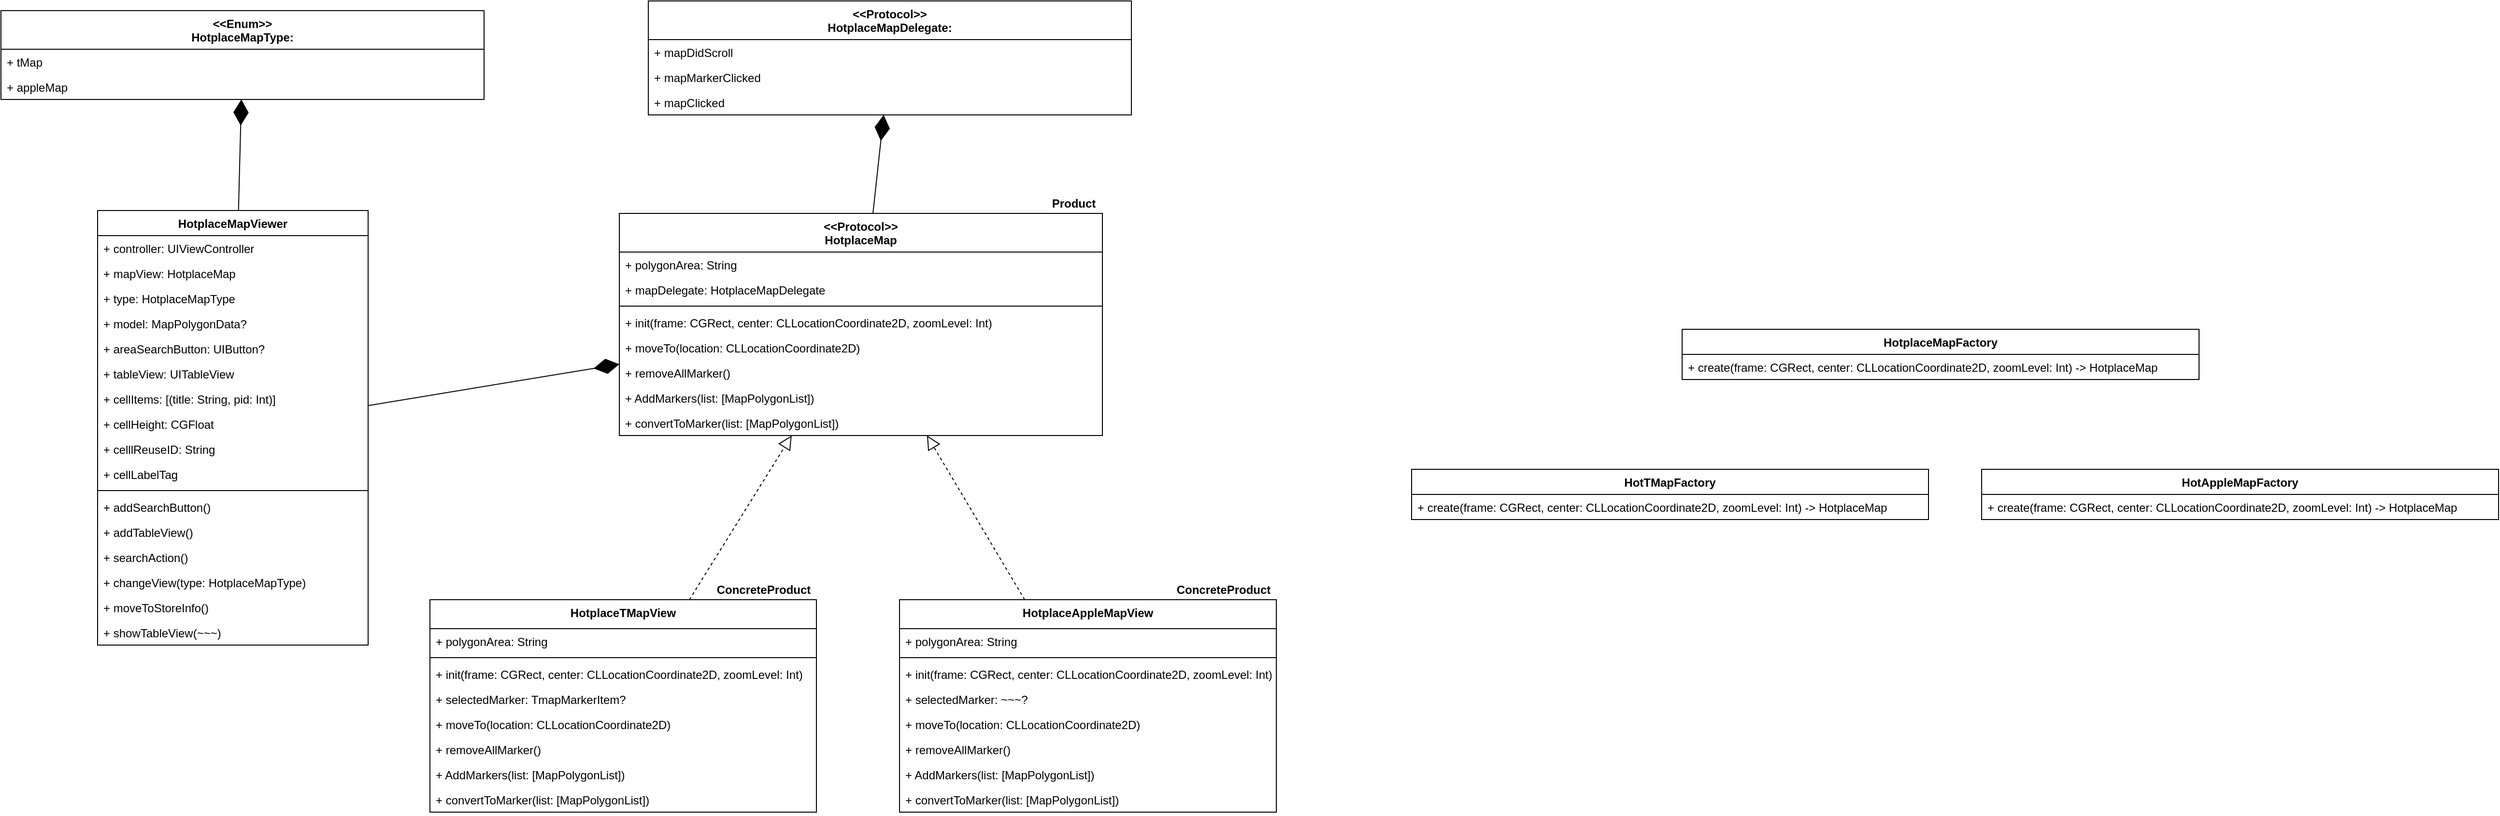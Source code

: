 <mxfile version="13.9.2" type="device"><diagram id="duA6zA0Yu60M0lhS608o" name="Page-1"><mxGraphModel dx="2040" dy="1160" grid="1" gridSize="10" guides="1" tooltips="1" connect="1" arrows="1" fold="1" page="1" pageScale="1" pageWidth="827" pageHeight="1169" math="0" shadow="0"><root><mxCell id="0"/><mxCell id="1" parent="0"/><mxCell id="Y10bBYNtIxr-PKKX7VeJ-1" value="&lt;&lt;Protocol&gt;&gt;&#xa;HotplaceMap" style="swimlane;fontStyle=1;align=center;verticalAlign=top;childLayout=stackLayout;horizontal=1;startSize=40;horizontalStack=0;resizeParent=1;resizeParentMax=0;resizeLast=0;collapsible=1;marginBottom=0;" vertex="1" parent="1"><mxGeometry x="210" y="320" width="500" height="230" as="geometry"/></mxCell><mxCell id="Y10bBYNtIxr-PKKX7VeJ-2" value="+ polygonArea: String" style="text;strokeColor=none;fillColor=none;align=left;verticalAlign=top;spacingLeft=4;spacingRight=4;overflow=hidden;rotatable=0;points=[[0,0.5],[1,0.5]];portConstraint=eastwest;" vertex="1" parent="Y10bBYNtIxr-PKKX7VeJ-1"><mxGeometry y="40" width="500" height="26" as="geometry"/></mxCell><mxCell id="Y10bBYNtIxr-PKKX7VeJ-92" value="+ mapDelegate: HotplaceMapDelegate" style="text;strokeColor=none;fillColor=none;align=left;verticalAlign=top;spacingLeft=4;spacingRight=4;overflow=hidden;rotatable=0;points=[[0,0.5],[1,0.5]];portConstraint=eastwest;" vertex="1" parent="Y10bBYNtIxr-PKKX7VeJ-1"><mxGeometry y="66" width="500" height="26" as="geometry"/></mxCell><mxCell id="Y10bBYNtIxr-PKKX7VeJ-3" value="" style="line;strokeWidth=1;fillColor=none;align=left;verticalAlign=middle;spacingTop=-1;spacingLeft=3;spacingRight=3;rotatable=0;labelPosition=right;points=[];portConstraint=eastwest;" vertex="1" parent="Y10bBYNtIxr-PKKX7VeJ-1"><mxGeometry y="92" width="500" height="8" as="geometry"/></mxCell><mxCell id="Y10bBYNtIxr-PKKX7VeJ-4" value="+ init(frame: CGRect, center: CLLocationCoordinate2D, zoomLevel: Int)" style="text;strokeColor=none;fillColor=none;align=left;verticalAlign=top;spacingLeft=4;spacingRight=4;overflow=hidden;rotatable=0;points=[[0,0.5],[1,0.5]];portConstraint=eastwest;" vertex="1" parent="Y10bBYNtIxr-PKKX7VeJ-1"><mxGeometry y="100" width="500" height="26" as="geometry"/></mxCell><mxCell id="Y10bBYNtIxr-PKKX7VeJ-5" value="+ moveTo(location: CLLocationCoordinate2D)" style="text;strokeColor=none;fillColor=none;align=left;verticalAlign=top;spacingLeft=4;spacingRight=4;overflow=hidden;rotatable=0;points=[[0,0.5],[1,0.5]];portConstraint=eastwest;" vertex="1" parent="Y10bBYNtIxr-PKKX7VeJ-1"><mxGeometry y="126" width="500" height="26" as="geometry"/></mxCell><mxCell id="Y10bBYNtIxr-PKKX7VeJ-6" value="+ removeAllMarker()" style="text;strokeColor=none;fillColor=none;align=left;verticalAlign=top;spacingLeft=4;spacingRight=4;overflow=hidden;rotatable=0;points=[[0,0.5],[1,0.5]];portConstraint=eastwest;" vertex="1" parent="Y10bBYNtIxr-PKKX7VeJ-1"><mxGeometry y="152" width="500" height="26" as="geometry"/></mxCell><mxCell id="Y10bBYNtIxr-PKKX7VeJ-7" value="+ AddMarkers(list: [MapPolygonList])" style="text;strokeColor=none;fillColor=none;align=left;verticalAlign=top;spacingLeft=4;spacingRight=4;overflow=hidden;rotatable=0;points=[[0,0.5],[1,0.5]];portConstraint=eastwest;" vertex="1" parent="Y10bBYNtIxr-PKKX7VeJ-1"><mxGeometry y="178" width="500" height="26" as="geometry"/></mxCell><mxCell id="Y10bBYNtIxr-PKKX7VeJ-8" value="+ convertToMarker(list: [MapPolygonList])" style="text;strokeColor=none;fillColor=none;align=left;verticalAlign=top;spacingLeft=4;spacingRight=4;overflow=hidden;rotatable=0;points=[[0,0.5],[1,0.5]];portConstraint=eastwest;" vertex="1" parent="Y10bBYNtIxr-PKKX7VeJ-1"><mxGeometry y="204" width="500" height="26" as="geometry"/></mxCell><mxCell id="Y10bBYNtIxr-PKKX7VeJ-11" value="HotplaceMapViewer" style="swimlane;fontStyle=1;align=center;verticalAlign=top;childLayout=stackLayout;horizontal=1;startSize=26;horizontalStack=0;resizeParent=1;resizeParentMax=0;resizeLast=0;collapsible=1;marginBottom=0;" vertex="1" parent="1"><mxGeometry x="-330" y="317" width="280" height="450" as="geometry"/></mxCell><mxCell id="Y10bBYNtIxr-PKKX7VeJ-12" value="+ controller: UIViewController" style="text;strokeColor=none;fillColor=none;align=left;verticalAlign=top;spacingLeft=4;spacingRight=4;overflow=hidden;rotatable=0;points=[[0,0.5],[1,0.5]];portConstraint=eastwest;" vertex="1" parent="Y10bBYNtIxr-PKKX7VeJ-11"><mxGeometry y="26" width="280" height="26" as="geometry"/></mxCell><mxCell id="Y10bBYNtIxr-PKKX7VeJ-61" value="+ mapView: HotplaceMap" style="text;strokeColor=none;fillColor=none;align=left;verticalAlign=top;spacingLeft=4;spacingRight=4;overflow=hidden;rotatable=0;points=[[0,0.5],[1,0.5]];portConstraint=eastwest;" vertex="1" parent="Y10bBYNtIxr-PKKX7VeJ-11"><mxGeometry y="52" width="280" height="26" as="geometry"/></mxCell><mxCell id="Y10bBYNtIxr-PKKX7VeJ-72" value="+ type: HotplaceMapType" style="text;strokeColor=none;fillColor=none;align=left;verticalAlign=top;spacingLeft=4;spacingRight=4;overflow=hidden;rotatable=0;points=[[0,0.5],[1,0.5]];portConstraint=eastwest;" vertex="1" parent="Y10bBYNtIxr-PKKX7VeJ-11"><mxGeometry y="78" width="280" height="26" as="geometry"/></mxCell><mxCell id="Y10bBYNtIxr-PKKX7VeJ-74" value="+ model: MapPolygonData?" style="text;strokeColor=none;fillColor=none;align=left;verticalAlign=top;spacingLeft=4;spacingRight=4;overflow=hidden;rotatable=0;points=[[0,0.5],[1,0.5]];portConstraint=eastwest;" vertex="1" parent="Y10bBYNtIxr-PKKX7VeJ-11"><mxGeometry y="104" width="280" height="26" as="geometry"/></mxCell><mxCell id="Y10bBYNtIxr-PKKX7VeJ-80" value="+ areaSearchButton: UIButton?" style="text;strokeColor=none;fillColor=none;align=left;verticalAlign=top;spacingLeft=4;spacingRight=4;overflow=hidden;rotatable=0;points=[[0,0.5],[1,0.5]];portConstraint=eastwest;" vertex="1" parent="Y10bBYNtIxr-PKKX7VeJ-11"><mxGeometry y="130" width="280" height="26" as="geometry"/></mxCell><mxCell id="Y10bBYNtIxr-PKKX7VeJ-75" value="+ tableView: UITableView" style="text;strokeColor=none;fillColor=none;align=left;verticalAlign=top;spacingLeft=4;spacingRight=4;overflow=hidden;rotatable=0;points=[[0,0.5],[1,0.5]];portConstraint=eastwest;" vertex="1" parent="Y10bBYNtIxr-PKKX7VeJ-11"><mxGeometry y="156" width="280" height="26" as="geometry"/></mxCell><mxCell id="Y10bBYNtIxr-PKKX7VeJ-79" value="+ cellItems: [(title: String, pid: Int)]" style="text;strokeColor=none;fillColor=none;align=left;verticalAlign=top;spacingLeft=4;spacingRight=4;overflow=hidden;rotatable=0;points=[[0,0.5],[1,0.5]];portConstraint=eastwest;" vertex="1" parent="Y10bBYNtIxr-PKKX7VeJ-11"><mxGeometry y="182" width="280" height="26" as="geometry"/></mxCell><mxCell id="Y10bBYNtIxr-PKKX7VeJ-78" value="+ cellHeight: CGFloat" style="text;strokeColor=none;fillColor=none;align=left;verticalAlign=top;spacingLeft=4;spacingRight=4;overflow=hidden;rotatable=0;points=[[0,0.5],[1,0.5]];portConstraint=eastwest;" vertex="1" parent="Y10bBYNtIxr-PKKX7VeJ-11"><mxGeometry y="208" width="280" height="26" as="geometry"/></mxCell><mxCell id="Y10bBYNtIxr-PKKX7VeJ-77" value="+ celllReuseID: String" style="text;strokeColor=none;fillColor=none;align=left;verticalAlign=top;spacingLeft=4;spacingRight=4;overflow=hidden;rotatable=0;points=[[0,0.5],[1,0.5]];portConstraint=eastwest;" vertex="1" parent="Y10bBYNtIxr-PKKX7VeJ-11"><mxGeometry y="234" width="280" height="26" as="geometry"/></mxCell><mxCell id="Y10bBYNtIxr-PKKX7VeJ-76" value="+ cellLabelTag" style="text;strokeColor=none;fillColor=none;align=left;verticalAlign=top;spacingLeft=4;spacingRight=4;overflow=hidden;rotatable=0;points=[[0,0.5],[1,0.5]];portConstraint=eastwest;" vertex="1" parent="Y10bBYNtIxr-PKKX7VeJ-11"><mxGeometry y="260" width="280" height="26" as="geometry"/></mxCell><mxCell id="Y10bBYNtIxr-PKKX7VeJ-13" value="" style="line;strokeWidth=1;fillColor=none;align=left;verticalAlign=middle;spacingTop=-1;spacingLeft=3;spacingRight=3;rotatable=0;labelPosition=right;points=[];portConstraint=eastwest;" vertex="1" parent="Y10bBYNtIxr-PKKX7VeJ-11"><mxGeometry y="286" width="280" height="8" as="geometry"/></mxCell><mxCell id="Y10bBYNtIxr-PKKX7VeJ-14" value="+ addSearchButton()" style="text;strokeColor=none;fillColor=none;align=left;verticalAlign=top;spacingLeft=4;spacingRight=4;overflow=hidden;rotatable=0;points=[[0,0.5],[1,0.5]];portConstraint=eastwest;" vertex="1" parent="Y10bBYNtIxr-PKKX7VeJ-11"><mxGeometry y="294" width="280" height="26" as="geometry"/></mxCell><mxCell id="Y10bBYNtIxr-PKKX7VeJ-73" value="+ addTableView()" style="text;strokeColor=none;fillColor=none;align=left;verticalAlign=top;spacingLeft=4;spacingRight=4;overflow=hidden;rotatable=0;points=[[0,0.5],[1,0.5]];portConstraint=eastwest;" vertex="1" parent="Y10bBYNtIxr-PKKX7VeJ-11"><mxGeometry y="320" width="280" height="26" as="geometry"/></mxCell><mxCell id="Y10bBYNtIxr-PKKX7VeJ-15" value="+ searchAction()" style="text;strokeColor=none;fillColor=none;align=left;verticalAlign=top;spacingLeft=4;spacingRight=4;overflow=hidden;rotatable=0;points=[[0,0.5],[1,0.5]];portConstraint=eastwest;" vertex="1" parent="Y10bBYNtIxr-PKKX7VeJ-11"><mxGeometry y="346" width="280" height="26" as="geometry"/></mxCell><mxCell id="Y10bBYNtIxr-PKKX7VeJ-62" value="+ changeView(type: HotplaceMapType)" style="text;strokeColor=none;fillColor=none;align=left;verticalAlign=top;spacingLeft=4;spacingRight=4;overflow=hidden;rotatable=0;points=[[0,0.5],[1,0.5]];portConstraint=eastwest;" vertex="1" parent="Y10bBYNtIxr-PKKX7VeJ-11"><mxGeometry y="372" width="280" height="26" as="geometry"/></mxCell><mxCell id="Y10bBYNtIxr-PKKX7VeJ-16" value="+ moveToStoreInfo()" style="text;strokeColor=none;fillColor=none;align=left;verticalAlign=top;spacingLeft=4;spacingRight=4;overflow=hidden;rotatable=0;points=[[0,0.5],[1,0.5]];portConstraint=eastwest;" vertex="1" parent="Y10bBYNtIxr-PKKX7VeJ-11"><mxGeometry y="398" width="280" height="26" as="geometry"/></mxCell><mxCell id="Y10bBYNtIxr-PKKX7VeJ-17" value="+ showTableView(~~~)" style="text;strokeColor=none;fillColor=none;align=left;verticalAlign=top;spacingLeft=4;spacingRight=4;overflow=hidden;rotatable=0;points=[[0,0.5],[1,0.5]];portConstraint=eastwest;" vertex="1" parent="Y10bBYNtIxr-PKKX7VeJ-11"><mxGeometry y="424" width="280" height="26" as="geometry"/></mxCell><mxCell id="Y10bBYNtIxr-PKKX7VeJ-20" value="Product" style="text;html=1;align=center;verticalAlign=middle;resizable=0;points=[];autosize=1;fontStyle=1" vertex="1" parent="1"><mxGeometry x="650" y="300" width="60" height="20" as="geometry"/></mxCell><mxCell id="Y10bBYNtIxr-PKKX7VeJ-21" value="HotplaceTMapView" style="swimlane;fontStyle=1;align=center;verticalAlign=top;childLayout=stackLayout;horizontal=1;startSize=30;horizontalStack=0;resizeParent=1;resizeParentMax=0;resizeLast=0;collapsible=1;marginBottom=0;" vertex="1" parent="1"><mxGeometry x="14" y="720" width="400" height="220" as="geometry"/></mxCell><mxCell id="Y10bBYNtIxr-PKKX7VeJ-22" value="+ polygonArea: String" style="text;strokeColor=none;fillColor=none;align=left;verticalAlign=top;spacingLeft=4;spacingRight=4;overflow=hidden;rotatable=0;points=[[0,0.5],[1,0.5]];portConstraint=eastwest;" vertex="1" parent="Y10bBYNtIxr-PKKX7VeJ-21"><mxGeometry y="30" width="400" height="26" as="geometry"/></mxCell><mxCell id="Y10bBYNtIxr-PKKX7VeJ-23" value="" style="line;strokeWidth=1;fillColor=none;align=left;verticalAlign=middle;spacingTop=-1;spacingLeft=3;spacingRight=3;rotatable=0;labelPosition=right;points=[];portConstraint=eastwest;" vertex="1" parent="Y10bBYNtIxr-PKKX7VeJ-21"><mxGeometry y="56" width="400" height="8" as="geometry"/></mxCell><mxCell id="Y10bBYNtIxr-PKKX7VeJ-24" value="+ init(frame: CGRect, center: CLLocationCoordinate2D, zoomLevel: Int)" style="text;strokeColor=none;fillColor=none;align=left;verticalAlign=top;spacingLeft=4;spacingRight=4;overflow=hidden;rotatable=0;points=[[0,0.5],[1,0.5]];portConstraint=eastwest;" vertex="1" parent="Y10bBYNtIxr-PKKX7VeJ-21"><mxGeometry y="64" width="400" height="26" as="geometry"/></mxCell><mxCell id="Y10bBYNtIxr-PKKX7VeJ-96" value="+ selectedMarker: TmapMarkerItem?" style="text;strokeColor=none;fillColor=none;align=left;verticalAlign=top;spacingLeft=4;spacingRight=4;overflow=hidden;rotatable=0;points=[[0,0.5],[1,0.5]];portConstraint=eastwest;" vertex="1" parent="Y10bBYNtIxr-PKKX7VeJ-21"><mxGeometry y="90" width="400" height="26" as="geometry"/></mxCell><mxCell id="Y10bBYNtIxr-PKKX7VeJ-25" value="+ moveTo(location: CLLocationCoordinate2D)" style="text;strokeColor=none;fillColor=none;align=left;verticalAlign=top;spacingLeft=4;spacingRight=4;overflow=hidden;rotatable=0;points=[[0,0.5],[1,0.5]];portConstraint=eastwest;" vertex="1" parent="Y10bBYNtIxr-PKKX7VeJ-21"><mxGeometry y="116" width="400" height="26" as="geometry"/></mxCell><mxCell id="Y10bBYNtIxr-PKKX7VeJ-26" value="+ removeAllMarker()" style="text;strokeColor=none;fillColor=none;align=left;verticalAlign=top;spacingLeft=4;spacingRight=4;overflow=hidden;rotatable=0;points=[[0,0.5],[1,0.5]];portConstraint=eastwest;" vertex="1" parent="Y10bBYNtIxr-PKKX7VeJ-21"><mxGeometry y="142" width="400" height="26" as="geometry"/></mxCell><mxCell id="Y10bBYNtIxr-PKKX7VeJ-27" value="+ AddMarkers(list: [MapPolygonList])" style="text;strokeColor=none;fillColor=none;align=left;verticalAlign=top;spacingLeft=4;spacingRight=4;overflow=hidden;rotatable=0;points=[[0,0.5],[1,0.5]];portConstraint=eastwest;" vertex="1" parent="Y10bBYNtIxr-PKKX7VeJ-21"><mxGeometry y="168" width="400" height="26" as="geometry"/></mxCell><mxCell id="Y10bBYNtIxr-PKKX7VeJ-28" value="+ convertToMarker(list: [MapPolygonList])" style="text;strokeColor=none;fillColor=none;align=left;verticalAlign=top;spacingLeft=4;spacingRight=4;overflow=hidden;rotatable=0;points=[[0,0.5],[1,0.5]];portConstraint=eastwest;" vertex="1" parent="Y10bBYNtIxr-PKKX7VeJ-21"><mxGeometry y="194" width="400" height="26" as="geometry"/></mxCell><mxCell id="Y10bBYNtIxr-PKKX7VeJ-41" value="HotplaceAppleMapView" style="swimlane;fontStyle=1;align=center;verticalAlign=top;childLayout=stackLayout;horizontal=1;startSize=30;horizontalStack=0;resizeParent=1;resizeParentMax=0;resizeLast=0;collapsible=1;marginBottom=0;" vertex="1" parent="1"><mxGeometry x="500" y="720" width="390" height="220" as="geometry"/></mxCell><mxCell id="Y10bBYNtIxr-PKKX7VeJ-42" value="+ polygonArea: String" style="text;strokeColor=none;fillColor=none;align=left;verticalAlign=top;spacingLeft=4;spacingRight=4;overflow=hidden;rotatable=0;points=[[0,0.5],[1,0.5]];portConstraint=eastwest;" vertex="1" parent="Y10bBYNtIxr-PKKX7VeJ-41"><mxGeometry y="30" width="390" height="26" as="geometry"/></mxCell><mxCell id="Y10bBYNtIxr-PKKX7VeJ-43" value="" style="line;strokeWidth=1;fillColor=none;align=left;verticalAlign=middle;spacingTop=-1;spacingLeft=3;spacingRight=3;rotatable=0;labelPosition=right;points=[];portConstraint=eastwest;" vertex="1" parent="Y10bBYNtIxr-PKKX7VeJ-41"><mxGeometry y="56" width="390" height="8" as="geometry"/></mxCell><mxCell id="Y10bBYNtIxr-PKKX7VeJ-44" value="+ init(frame: CGRect, center: CLLocationCoordinate2D, zoomLevel: Int)" style="text;strokeColor=none;fillColor=none;align=left;verticalAlign=top;spacingLeft=4;spacingRight=4;overflow=hidden;rotatable=0;points=[[0,0.5],[1,0.5]];portConstraint=eastwest;" vertex="1" parent="Y10bBYNtIxr-PKKX7VeJ-41"><mxGeometry y="64" width="390" height="26" as="geometry"/></mxCell><mxCell id="Y10bBYNtIxr-PKKX7VeJ-97" value="+ selectedMarker: ~~~?" style="text;strokeColor=none;fillColor=none;align=left;verticalAlign=top;spacingLeft=4;spacingRight=4;overflow=hidden;rotatable=0;points=[[0,0.5],[1,0.5]];portConstraint=eastwest;" vertex="1" parent="Y10bBYNtIxr-PKKX7VeJ-41"><mxGeometry y="90" width="390" height="26" as="geometry"/></mxCell><mxCell id="Y10bBYNtIxr-PKKX7VeJ-45" value="+ moveTo(location: CLLocationCoordinate2D)" style="text;strokeColor=none;fillColor=none;align=left;verticalAlign=top;spacingLeft=4;spacingRight=4;overflow=hidden;rotatable=0;points=[[0,0.5],[1,0.5]];portConstraint=eastwest;" vertex="1" parent="Y10bBYNtIxr-PKKX7VeJ-41"><mxGeometry y="116" width="390" height="26" as="geometry"/></mxCell><mxCell id="Y10bBYNtIxr-PKKX7VeJ-46" value="+ removeAllMarker()" style="text;strokeColor=none;fillColor=none;align=left;verticalAlign=top;spacingLeft=4;spacingRight=4;overflow=hidden;rotatable=0;points=[[0,0.5],[1,0.5]];portConstraint=eastwest;" vertex="1" parent="Y10bBYNtIxr-PKKX7VeJ-41"><mxGeometry y="142" width="390" height="26" as="geometry"/></mxCell><mxCell id="Y10bBYNtIxr-PKKX7VeJ-47" value="+ AddMarkers(list: [MapPolygonList])" style="text;strokeColor=none;fillColor=none;align=left;verticalAlign=top;spacingLeft=4;spacingRight=4;overflow=hidden;rotatable=0;points=[[0,0.5],[1,0.5]];portConstraint=eastwest;" vertex="1" parent="Y10bBYNtIxr-PKKX7VeJ-41"><mxGeometry y="168" width="390" height="26" as="geometry"/></mxCell><mxCell id="Y10bBYNtIxr-PKKX7VeJ-48" value="+ convertToMarker(list: [MapPolygonList])" style="text;strokeColor=none;fillColor=none;align=left;verticalAlign=top;spacingLeft=4;spacingRight=4;overflow=hidden;rotatable=0;points=[[0,0.5],[1,0.5]];portConstraint=eastwest;" vertex="1" parent="Y10bBYNtIxr-PKKX7VeJ-41"><mxGeometry y="194" width="390" height="26" as="geometry"/></mxCell><mxCell id="Y10bBYNtIxr-PKKX7VeJ-52" value="" style="endArrow=block;dashed=1;endFill=0;endSize=12;html=1;" edge="1" parent="1" source="Y10bBYNtIxr-PKKX7VeJ-21" target="Y10bBYNtIxr-PKKX7VeJ-1"><mxGeometry width="160" relative="1" as="geometry"><mxPoint x="300" y="650" as="sourcePoint"/><mxPoint x="460" y="650" as="targetPoint"/></mxGeometry></mxCell><mxCell id="Y10bBYNtIxr-PKKX7VeJ-53" value="" style="endArrow=block;dashed=1;endFill=0;endSize=12;html=1;" edge="1" parent="1" source="Y10bBYNtIxr-PKKX7VeJ-41" target="Y10bBYNtIxr-PKKX7VeJ-1"><mxGeometry width="160" relative="1" as="geometry"><mxPoint x="316.261" y="730" as="sourcePoint"/><mxPoint x="395.005" y="586" as="targetPoint"/></mxGeometry></mxCell><mxCell id="Y10bBYNtIxr-PKKX7VeJ-54" value="ConcreteProduct" style="text;html=1;align=center;verticalAlign=middle;resizable=0;points=[];autosize=1;fontStyle=1" vertex="1" parent="1"><mxGeometry x="304" y="700" width="110" height="20" as="geometry"/></mxCell><mxCell id="Y10bBYNtIxr-PKKX7VeJ-55" value="ConcreteProduct" style="text;html=1;align=center;verticalAlign=middle;resizable=0;points=[];autosize=1;fontStyle=1" vertex="1" parent="1"><mxGeometry x="780" y="700" width="110" height="20" as="geometry"/></mxCell><mxCell id="Y10bBYNtIxr-PKKX7VeJ-56" value="HotplaceMapFactory" style="swimlane;fontStyle=1;align=center;verticalAlign=top;childLayout=stackLayout;horizontal=1;startSize=26;horizontalStack=0;resizeParent=1;resizeParentMax=0;resizeLast=0;collapsible=1;marginBottom=0;" vertex="1" parent="1"><mxGeometry x="1310" y="440" width="535" height="52" as="geometry"/></mxCell><mxCell id="Y10bBYNtIxr-PKKX7VeJ-59" value="+ create(frame: CGRect, center: CLLocationCoordinate2D, zoomLevel: Int) -&gt; HotplaceMap" style="text;strokeColor=none;fillColor=none;align=left;verticalAlign=top;spacingLeft=4;spacingRight=4;overflow=hidden;rotatable=0;points=[[0,0.5],[1,0.5]];portConstraint=eastwest;" vertex="1" parent="Y10bBYNtIxr-PKKX7VeJ-56"><mxGeometry y="26" width="535" height="26" as="geometry"/></mxCell><mxCell id="Y10bBYNtIxr-PKKX7VeJ-63" value="&lt;&lt;Enum&gt;&gt;&#xa;HotplaceMapType:" style="swimlane;fontStyle=1;align=center;verticalAlign=top;childLayout=stackLayout;horizontal=1;startSize=40;horizontalStack=0;resizeParent=1;resizeParentMax=0;resizeLast=0;collapsible=1;marginBottom=0;" vertex="1" parent="1"><mxGeometry x="-430" y="110" width="500" height="92" as="geometry"/></mxCell><mxCell id="Y10bBYNtIxr-PKKX7VeJ-64" value="+ tMap" style="text;strokeColor=none;fillColor=none;align=left;verticalAlign=top;spacingLeft=4;spacingRight=4;overflow=hidden;rotatable=0;points=[[0,0.5],[1,0.5]];portConstraint=eastwest;" vertex="1" parent="Y10bBYNtIxr-PKKX7VeJ-63"><mxGeometry y="40" width="500" height="26" as="geometry"/></mxCell><mxCell id="Y10bBYNtIxr-PKKX7VeJ-71" value="+ appleMap" style="text;strokeColor=none;fillColor=none;align=left;verticalAlign=top;spacingLeft=4;spacingRight=4;overflow=hidden;rotatable=0;points=[[0,0.5],[1,0.5]];portConstraint=eastwest;" vertex="1" parent="Y10bBYNtIxr-PKKX7VeJ-63"><mxGeometry y="66" width="500" height="26" as="geometry"/></mxCell><mxCell id="Y10bBYNtIxr-PKKX7VeJ-81" value="HotTMapFactory" style="swimlane;fontStyle=1;align=center;verticalAlign=top;childLayout=stackLayout;horizontal=1;startSize=26;horizontalStack=0;resizeParent=1;resizeParentMax=0;resizeLast=0;collapsible=1;marginBottom=0;" vertex="1" parent="1"><mxGeometry x="1030" y="585" width="535" height="52" as="geometry"/></mxCell><mxCell id="Y10bBYNtIxr-PKKX7VeJ-82" value="+ create(frame: CGRect, center: CLLocationCoordinate2D, zoomLevel: Int) -&gt; HotplaceMap" style="text;strokeColor=none;fillColor=none;align=left;verticalAlign=top;spacingLeft=4;spacingRight=4;overflow=hidden;rotatable=0;points=[[0,0.5],[1,0.5]];portConstraint=eastwest;" vertex="1" parent="Y10bBYNtIxr-PKKX7VeJ-81"><mxGeometry y="26" width="535" height="26" as="geometry"/></mxCell><mxCell id="Y10bBYNtIxr-PKKX7VeJ-83" value="HotAppleMapFactory" style="swimlane;fontStyle=1;align=center;verticalAlign=top;childLayout=stackLayout;horizontal=1;startSize=26;horizontalStack=0;resizeParent=1;resizeParentMax=0;resizeLast=0;collapsible=1;marginBottom=0;" vertex="1" parent="1"><mxGeometry x="1620" y="585" width="535" height="52" as="geometry"/></mxCell><mxCell id="Y10bBYNtIxr-PKKX7VeJ-84" value="+ create(frame: CGRect, center: CLLocationCoordinate2D, zoomLevel: Int) -&gt; HotplaceMap" style="text;strokeColor=none;fillColor=none;align=left;verticalAlign=top;spacingLeft=4;spacingRight=4;overflow=hidden;rotatable=0;points=[[0,0.5],[1,0.5]];portConstraint=eastwest;" vertex="1" parent="Y10bBYNtIxr-PKKX7VeJ-83"><mxGeometry y="26" width="535" height="26" as="geometry"/></mxCell><mxCell id="Y10bBYNtIxr-PKKX7VeJ-85" value="" style="endArrow=diamondThin;endFill=1;endSize=24;html=1;" edge="1" parent="1" source="Y10bBYNtIxr-PKKX7VeJ-11" target="Y10bBYNtIxr-PKKX7VeJ-63"><mxGeometry width="160" relative="1" as="geometry"><mxPoint x="10" y="410" as="sourcePoint"/><mxPoint x="170" y="410" as="targetPoint"/></mxGeometry></mxCell><mxCell id="Y10bBYNtIxr-PKKX7VeJ-86" value="" style="endArrow=diamondThin;endFill=1;endSize=24;html=1;" edge="1" parent="1" source="Y10bBYNtIxr-PKKX7VeJ-11" target="Y10bBYNtIxr-PKKX7VeJ-1"><mxGeometry width="160" relative="1" as="geometry"><mxPoint x="-140" y="327" as="sourcePoint"/><mxPoint x="-171.192" y="212" as="targetPoint"/></mxGeometry></mxCell><mxCell id="Y10bBYNtIxr-PKKX7VeJ-87" value="&lt;&lt;Protocol&gt;&gt;&#xa;HotplaceMapDelegate:" style="swimlane;fontStyle=1;align=center;verticalAlign=top;childLayout=stackLayout;horizontal=1;startSize=40;horizontalStack=0;resizeParent=1;resizeParentMax=0;resizeLast=0;collapsible=1;marginBottom=0;" vertex="1" parent="1"><mxGeometry x="240" y="100" width="500" height="118" as="geometry"/></mxCell><mxCell id="Y10bBYNtIxr-PKKX7VeJ-88" value="+ mapDidScroll" style="text;strokeColor=none;fillColor=none;align=left;verticalAlign=top;spacingLeft=4;spacingRight=4;overflow=hidden;rotatable=0;points=[[0,0.5],[1,0.5]];portConstraint=eastwest;" vertex="1" parent="Y10bBYNtIxr-PKKX7VeJ-87"><mxGeometry y="40" width="500" height="26" as="geometry"/></mxCell><mxCell id="Y10bBYNtIxr-PKKX7VeJ-90" value="+ mapMarkerClicked" style="text;strokeColor=none;fillColor=none;align=left;verticalAlign=top;spacingLeft=4;spacingRight=4;overflow=hidden;rotatable=0;points=[[0,0.5],[1,0.5]];portConstraint=eastwest;" vertex="1" parent="Y10bBYNtIxr-PKKX7VeJ-87"><mxGeometry y="66" width="500" height="26" as="geometry"/></mxCell><mxCell id="Y10bBYNtIxr-PKKX7VeJ-91" value="+ mapClicked" style="text;strokeColor=none;fillColor=none;align=left;verticalAlign=top;spacingLeft=4;spacingRight=4;overflow=hidden;rotatable=0;points=[[0,0.5],[1,0.5]];portConstraint=eastwest;" vertex="1" parent="Y10bBYNtIxr-PKKX7VeJ-87"><mxGeometry y="92" width="500" height="26" as="geometry"/></mxCell><mxCell id="Y10bBYNtIxr-PKKX7VeJ-94" value="" style="endArrow=diamondThin;endFill=1;endSize=24;html=1;" edge="1" parent="1" source="Y10bBYNtIxr-PKKX7VeJ-1" target="Y10bBYNtIxr-PKKX7VeJ-87"><mxGeometry width="160" relative="1" as="geometry"><mxPoint x="-40" y="528.954" as="sourcePoint"/><mxPoint x="220" y="486.154" as="targetPoint"/></mxGeometry></mxCell></root></mxGraphModel></diagram></mxfile>